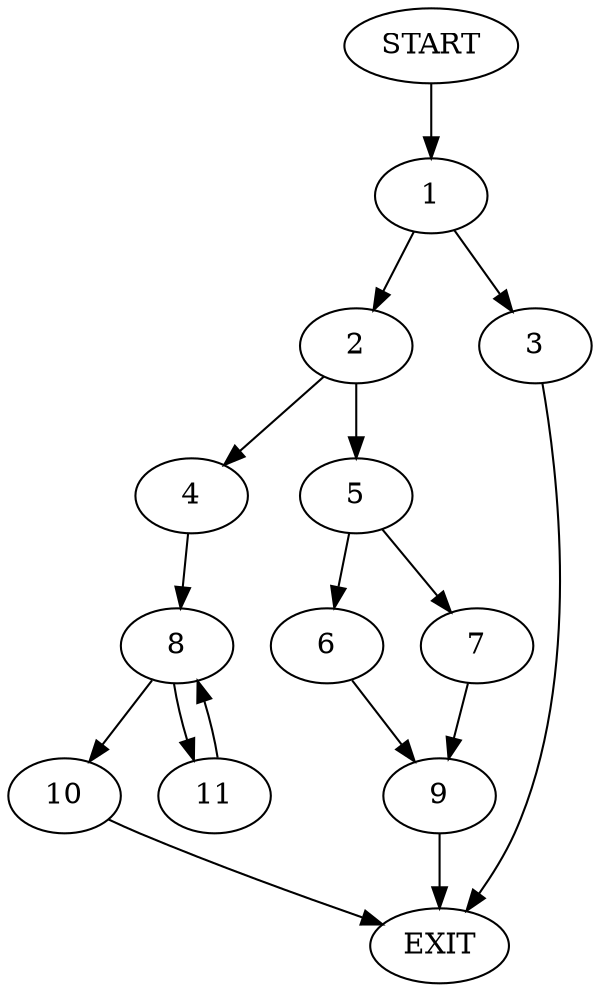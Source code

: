 digraph {
0 [label="START"]
12 [label="EXIT"]
0 -> 1
1 -> 2
1 -> 3
3 -> 12
2 -> 4
2 -> 5
5 -> 6
5 -> 7
4 -> 8
6 -> 9
7 -> 9
9 -> 12
8 -> 10
8 -> 11
11 -> 8
10 -> 12
}

